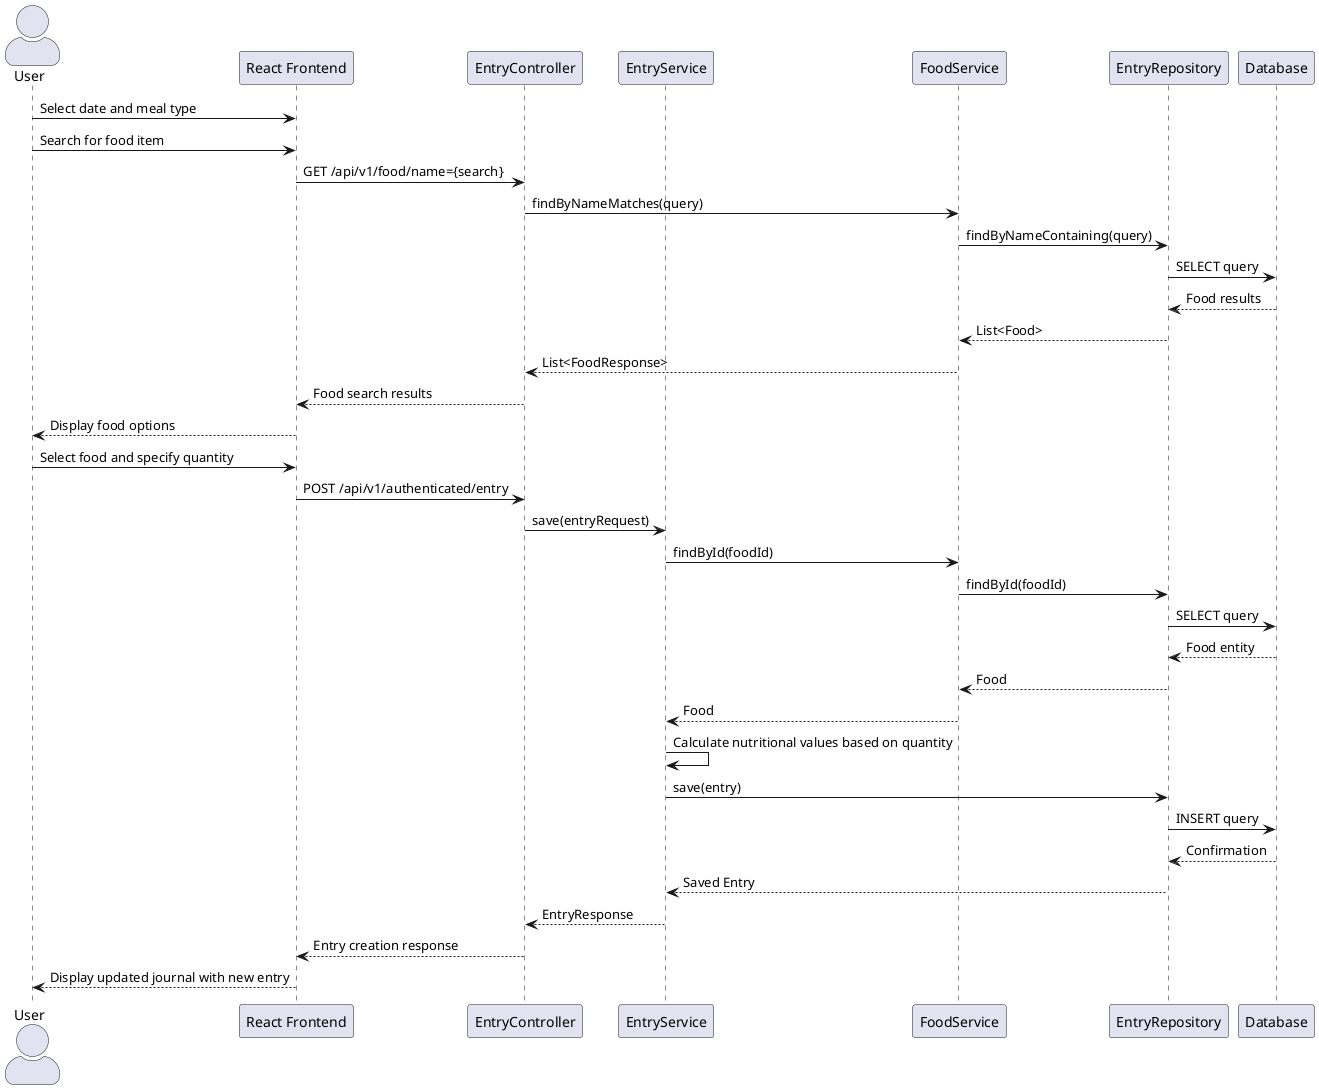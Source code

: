 @startuml

skinparam actorStyle awesome

actor User
participant "React Frontend" as Frontend
participant "EntryController" as Controller
participant "EntryService" as Service
participant "FoodService" as FoodService
participant "EntryRepository" as Repo
participant "Database" as DB

User -> Frontend: Select date and meal type

User -> Frontend: Search for food item
Frontend -> Controller: GET /api/v1/food/name={search}

Controller -> FoodService: findByNameMatches(query)
FoodService -> Repo: findByNameContaining(query)
Repo -> DB: SELECT query
DB --> Repo: Food results
Repo --> FoodService: List<Food>
FoodService --> Controller: List<FoodResponse>
Controller --> Frontend: Food search results
Frontend --> User: Display food options

User -> Frontend: Select food and specify quantity
Frontend -> Controller: POST /api/v1/authenticated/entry
Controller -> Service: save(entryRequest)
Service -> FoodService: findById(foodId)
FoodService -> Repo: findById(foodId)
Repo -> DB: SELECT query
DB --> Repo: Food entity
Repo --> FoodService: Food
FoodService --> Service: Food

Service -> Service: Calculate nutritional values based on quantity
Service -> Repo: save(entry)
Repo -> DB: INSERT query
DB --> Repo: Confirmation
Repo --> Service: Saved Entry
Service --> Controller: EntryResponse
Controller --> Frontend: Entry creation response
Frontend --> User: Display updated journal with new entry

@enduml
